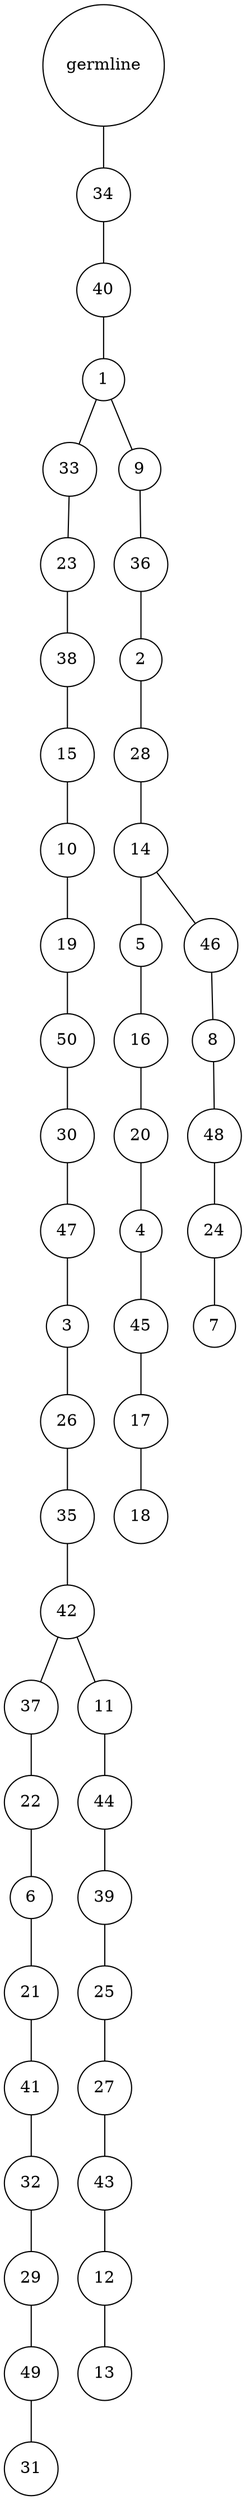 graph {
	rankdir=UD;
	splines=line;
	node [shape=circle]
	"0x7fc3b40bbc70" [label="germline"];
	"0x7fc3b40bbca0" [label="34"];
	"0x7fc3b40bbc70" -- "0x7fc3b40bbca0" ;
	"0x7fc3b40bbcd0" [label="40"];
	"0x7fc3b40bbca0" -- "0x7fc3b40bbcd0" ;
	"0x7fc3b40bbd00" [label="1"];
	"0x7fc3b40bbcd0" -- "0x7fc3b40bbd00" ;
	"0x7fc3b40bbd30" [label="33"];
	"0x7fc3b40bbd00" -- "0x7fc3b40bbd30" ;
	"0x7fc3b40bbd60" [label="23"];
	"0x7fc3b40bbd30" -- "0x7fc3b40bbd60" ;
	"0x7fc3b40bbd90" [label="38"];
	"0x7fc3b40bbd60" -- "0x7fc3b40bbd90" ;
	"0x7fc3b40bbdc0" [label="15"];
	"0x7fc3b40bbd90" -- "0x7fc3b40bbdc0" ;
	"0x7fc3b40bbdf0" [label="10"];
	"0x7fc3b40bbdc0" -- "0x7fc3b40bbdf0" ;
	"0x7fc3b40bbe20" [label="19"];
	"0x7fc3b40bbdf0" -- "0x7fc3b40bbe20" ;
	"0x7fc3b40bbe50" [label="50"];
	"0x7fc3b40bbe20" -- "0x7fc3b40bbe50" ;
	"0x7fc3b40bbe80" [label="30"];
	"0x7fc3b40bbe50" -- "0x7fc3b40bbe80" ;
	"0x7fc3b40bbeb0" [label="47"];
	"0x7fc3b40bbe80" -- "0x7fc3b40bbeb0" ;
	"0x7fc3b40bbee0" [label="3"];
	"0x7fc3b40bbeb0" -- "0x7fc3b40bbee0" ;
	"0x7fc3b40bbf10" [label="26"];
	"0x7fc3b40bbee0" -- "0x7fc3b40bbf10" ;
	"0x7fc3b40bbf40" [label="35"];
	"0x7fc3b40bbf10" -- "0x7fc3b40bbf40" ;
	"0x7fc3b40bbf70" [label="42"];
	"0x7fc3b40bbf40" -- "0x7fc3b40bbf70" ;
	"0x7fc3b40bbfa0" [label="37"];
	"0x7fc3b40bbf70" -- "0x7fc3b40bbfa0" ;
	"0x7fc3b40bbfd0" [label="22"];
	"0x7fc3b40bbfa0" -- "0x7fc3b40bbfd0" ;
	"0x7fc3b40c6040" [label="6"];
	"0x7fc3b40bbfd0" -- "0x7fc3b40c6040" ;
	"0x7fc3b40c6070" [label="21"];
	"0x7fc3b40c6040" -- "0x7fc3b40c6070" ;
	"0x7fc3b40c60a0" [label="41"];
	"0x7fc3b40c6070" -- "0x7fc3b40c60a0" ;
	"0x7fc3b40c60d0" [label="32"];
	"0x7fc3b40c60a0" -- "0x7fc3b40c60d0" ;
	"0x7fc3b40c6100" [label="29"];
	"0x7fc3b40c60d0" -- "0x7fc3b40c6100" ;
	"0x7fc3b40c6130" [label="49"];
	"0x7fc3b40c6100" -- "0x7fc3b40c6130" ;
	"0x7fc3b40c6160" [label="31"];
	"0x7fc3b40c6130" -- "0x7fc3b40c6160" ;
	"0x7fc3b40c6190" [label="11"];
	"0x7fc3b40bbf70" -- "0x7fc3b40c6190" ;
	"0x7fc3b40c61c0" [label="44"];
	"0x7fc3b40c6190" -- "0x7fc3b40c61c0" ;
	"0x7fc3b40c61f0" [label="39"];
	"0x7fc3b40c61c0" -- "0x7fc3b40c61f0" ;
	"0x7fc3b40c6220" [label="25"];
	"0x7fc3b40c61f0" -- "0x7fc3b40c6220" ;
	"0x7fc3b40c6250" [label="27"];
	"0x7fc3b40c6220" -- "0x7fc3b40c6250" ;
	"0x7fc3b40c6280" [label="43"];
	"0x7fc3b40c6250" -- "0x7fc3b40c6280" ;
	"0x7fc3b40c62b0" [label="12"];
	"0x7fc3b40c6280" -- "0x7fc3b40c62b0" ;
	"0x7fc3b40c62e0" [label="13"];
	"0x7fc3b40c62b0" -- "0x7fc3b40c62e0" ;
	"0x7fc3b40c6310" [label="9"];
	"0x7fc3b40bbd00" -- "0x7fc3b40c6310" ;
	"0x7fc3b40c6340" [label="36"];
	"0x7fc3b40c6310" -- "0x7fc3b40c6340" ;
	"0x7fc3b40c6370" [label="2"];
	"0x7fc3b40c6340" -- "0x7fc3b40c6370" ;
	"0x7fc3b40c63a0" [label="28"];
	"0x7fc3b40c6370" -- "0x7fc3b40c63a0" ;
	"0x7fc3b40c63d0" [label="14"];
	"0x7fc3b40c63a0" -- "0x7fc3b40c63d0" ;
	"0x7fc3b40c6400" [label="5"];
	"0x7fc3b40c63d0" -- "0x7fc3b40c6400" ;
	"0x7fc3b40c6430" [label="16"];
	"0x7fc3b40c6400" -- "0x7fc3b40c6430" ;
	"0x7fc3b40c6460" [label="20"];
	"0x7fc3b40c6430" -- "0x7fc3b40c6460" ;
	"0x7fc3b40c6490" [label="4"];
	"0x7fc3b40c6460" -- "0x7fc3b40c6490" ;
	"0x7fc3b40c64c0" [label="45"];
	"0x7fc3b40c6490" -- "0x7fc3b40c64c0" ;
	"0x7fc3b40c64f0" [label="17"];
	"0x7fc3b40c64c0" -- "0x7fc3b40c64f0" ;
	"0x7fc3b40c6520" [label="18"];
	"0x7fc3b40c64f0" -- "0x7fc3b40c6520" ;
	"0x7fc3b40c6550" [label="46"];
	"0x7fc3b40c63d0" -- "0x7fc3b40c6550" ;
	"0x7fc3b40c6580" [label="8"];
	"0x7fc3b40c6550" -- "0x7fc3b40c6580" ;
	"0x7fc3b40c65b0" [label="48"];
	"0x7fc3b40c6580" -- "0x7fc3b40c65b0" ;
	"0x7fc3b40c65e0" [label="24"];
	"0x7fc3b40c65b0" -- "0x7fc3b40c65e0" ;
	"0x7fc3b40c6610" [label="7"];
	"0x7fc3b40c65e0" -- "0x7fc3b40c6610" ;
}
